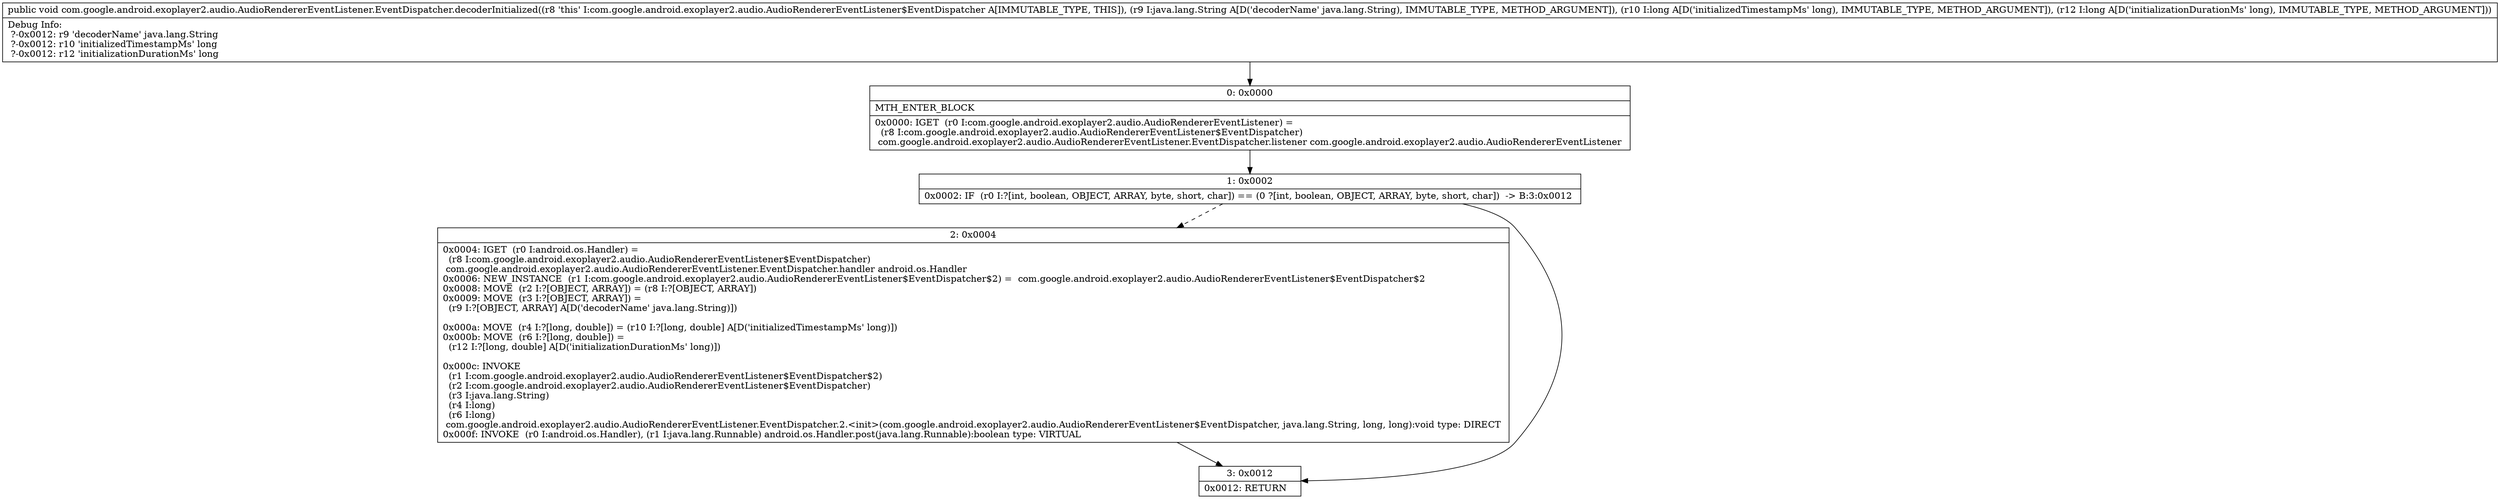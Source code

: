 digraph "CFG forcom.google.android.exoplayer2.audio.AudioRendererEventListener.EventDispatcher.decoderInitialized(Ljava\/lang\/String;JJ)V" {
Node_0 [shape=record,label="{0\:\ 0x0000|MTH_ENTER_BLOCK\l|0x0000: IGET  (r0 I:com.google.android.exoplayer2.audio.AudioRendererEventListener) = \l  (r8 I:com.google.android.exoplayer2.audio.AudioRendererEventListener$EventDispatcher)\l com.google.android.exoplayer2.audio.AudioRendererEventListener.EventDispatcher.listener com.google.android.exoplayer2.audio.AudioRendererEventListener \l}"];
Node_1 [shape=record,label="{1\:\ 0x0002|0x0002: IF  (r0 I:?[int, boolean, OBJECT, ARRAY, byte, short, char]) == (0 ?[int, boolean, OBJECT, ARRAY, byte, short, char])  \-\> B:3:0x0012 \l}"];
Node_2 [shape=record,label="{2\:\ 0x0004|0x0004: IGET  (r0 I:android.os.Handler) = \l  (r8 I:com.google.android.exoplayer2.audio.AudioRendererEventListener$EventDispatcher)\l com.google.android.exoplayer2.audio.AudioRendererEventListener.EventDispatcher.handler android.os.Handler \l0x0006: NEW_INSTANCE  (r1 I:com.google.android.exoplayer2.audio.AudioRendererEventListener$EventDispatcher$2) =  com.google.android.exoplayer2.audio.AudioRendererEventListener$EventDispatcher$2 \l0x0008: MOVE  (r2 I:?[OBJECT, ARRAY]) = (r8 I:?[OBJECT, ARRAY]) \l0x0009: MOVE  (r3 I:?[OBJECT, ARRAY]) = \l  (r9 I:?[OBJECT, ARRAY] A[D('decoderName' java.lang.String)])\l \l0x000a: MOVE  (r4 I:?[long, double]) = (r10 I:?[long, double] A[D('initializedTimestampMs' long)]) \l0x000b: MOVE  (r6 I:?[long, double]) = \l  (r12 I:?[long, double] A[D('initializationDurationMs' long)])\l \l0x000c: INVOKE  \l  (r1 I:com.google.android.exoplayer2.audio.AudioRendererEventListener$EventDispatcher$2)\l  (r2 I:com.google.android.exoplayer2.audio.AudioRendererEventListener$EventDispatcher)\l  (r3 I:java.lang.String)\l  (r4 I:long)\l  (r6 I:long)\l com.google.android.exoplayer2.audio.AudioRendererEventListener.EventDispatcher.2.\<init\>(com.google.android.exoplayer2.audio.AudioRendererEventListener$EventDispatcher, java.lang.String, long, long):void type: DIRECT \l0x000f: INVOKE  (r0 I:android.os.Handler), (r1 I:java.lang.Runnable) android.os.Handler.post(java.lang.Runnable):boolean type: VIRTUAL \l}"];
Node_3 [shape=record,label="{3\:\ 0x0012|0x0012: RETURN   \l}"];
MethodNode[shape=record,label="{public void com.google.android.exoplayer2.audio.AudioRendererEventListener.EventDispatcher.decoderInitialized((r8 'this' I:com.google.android.exoplayer2.audio.AudioRendererEventListener$EventDispatcher A[IMMUTABLE_TYPE, THIS]), (r9 I:java.lang.String A[D('decoderName' java.lang.String), IMMUTABLE_TYPE, METHOD_ARGUMENT]), (r10 I:long A[D('initializedTimestampMs' long), IMMUTABLE_TYPE, METHOD_ARGUMENT]), (r12 I:long A[D('initializationDurationMs' long), IMMUTABLE_TYPE, METHOD_ARGUMENT]))  | Debug Info:\l  ?\-0x0012: r9 'decoderName' java.lang.String\l  ?\-0x0012: r10 'initializedTimestampMs' long\l  ?\-0x0012: r12 'initializationDurationMs' long\l}"];
MethodNode -> Node_0;
Node_0 -> Node_1;
Node_1 -> Node_2[style=dashed];
Node_1 -> Node_3;
Node_2 -> Node_3;
}

